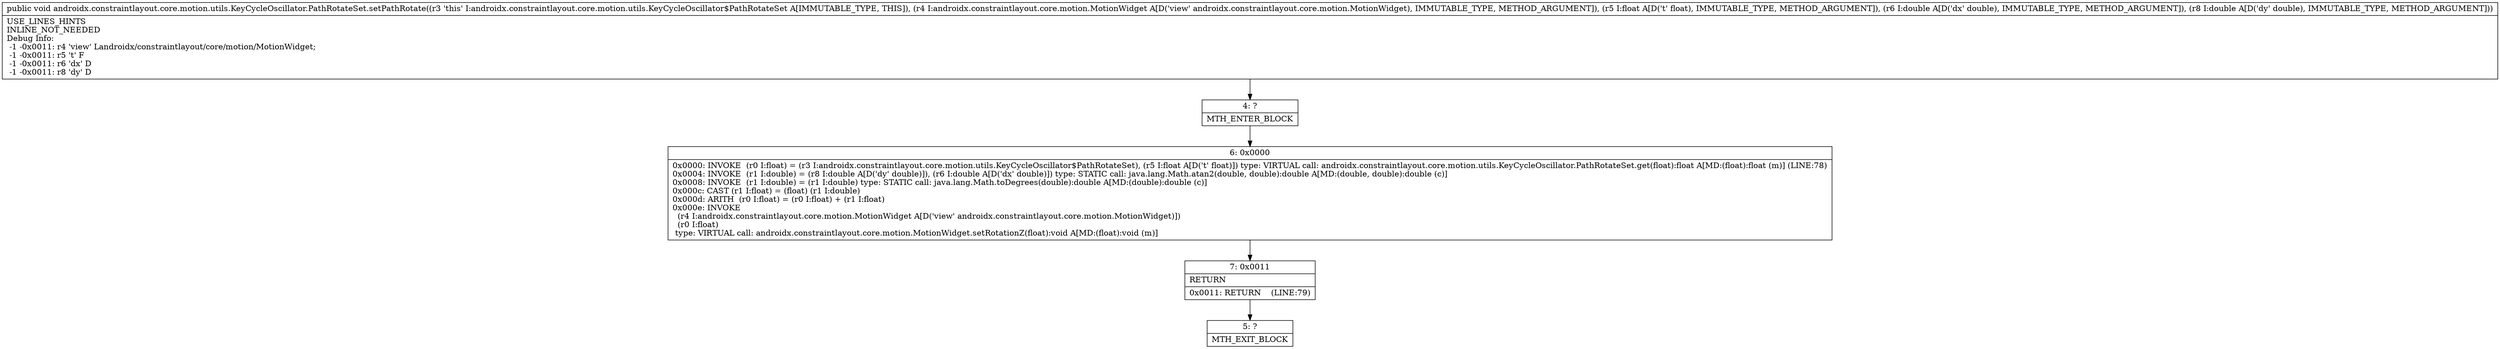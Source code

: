 digraph "CFG forandroidx.constraintlayout.core.motion.utils.KeyCycleOscillator.PathRotateSet.setPathRotate(Landroidx\/constraintlayout\/core\/motion\/MotionWidget;FDD)V" {
Node_4 [shape=record,label="{4\:\ ?|MTH_ENTER_BLOCK\l}"];
Node_6 [shape=record,label="{6\:\ 0x0000|0x0000: INVOKE  (r0 I:float) = (r3 I:androidx.constraintlayout.core.motion.utils.KeyCycleOscillator$PathRotateSet), (r5 I:float A[D('t' float)]) type: VIRTUAL call: androidx.constraintlayout.core.motion.utils.KeyCycleOscillator.PathRotateSet.get(float):float A[MD:(float):float (m)] (LINE:78)\l0x0004: INVOKE  (r1 I:double) = (r8 I:double A[D('dy' double)]), (r6 I:double A[D('dx' double)]) type: STATIC call: java.lang.Math.atan2(double, double):double A[MD:(double, double):double (c)]\l0x0008: INVOKE  (r1 I:double) = (r1 I:double) type: STATIC call: java.lang.Math.toDegrees(double):double A[MD:(double):double (c)]\l0x000c: CAST (r1 I:float) = (float) (r1 I:double) \l0x000d: ARITH  (r0 I:float) = (r0 I:float) + (r1 I:float) \l0x000e: INVOKE  \l  (r4 I:androidx.constraintlayout.core.motion.MotionWidget A[D('view' androidx.constraintlayout.core.motion.MotionWidget)])\l  (r0 I:float)\l type: VIRTUAL call: androidx.constraintlayout.core.motion.MotionWidget.setRotationZ(float):void A[MD:(float):void (m)]\l}"];
Node_7 [shape=record,label="{7\:\ 0x0011|RETURN\l|0x0011: RETURN    (LINE:79)\l}"];
Node_5 [shape=record,label="{5\:\ ?|MTH_EXIT_BLOCK\l}"];
MethodNode[shape=record,label="{public void androidx.constraintlayout.core.motion.utils.KeyCycleOscillator.PathRotateSet.setPathRotate((r3 'this' I:androidx.constraintlayout.core.motion.utils.KeyCycleOscillator$PathRotateSet A[IMMUTABLE_TYPE, THIS]), (r4 I:androidx.constraintlayout.core.motion.MotionWidget A[D('view' androidx.constraintlayout.core.motion.MotionWidget), IMMUTABLE_TYPE, METHOD_ARGUMENT]), (r5 I:float A[D('t' float), IMMUTABLE_TYPE, METHOD_ARGUMENT]), (r6 I:double A[D('dx' double), IMMUTABLE_TYPE, METHOD_ARGUMENT]), (r8 I:double A[D('dy' double), IMMUTABLE_TYPE, METHOD_ARGUMENT]))  | USE_LINES_HINTS\lINLINE_NOT_NEEDED\lDebug Info:\l  \-1 \-0x0011: r4 'view' Landroidx\/constraintlayout\/core\/motion\/MotionWidget;\l  \-1 \-0x0011: r5 't' F\l  \-1 \-0x0011: r6 'dx' D\l  \-1 \-0x0011: r8 'dy' D\l}"];
MethodNode -> Node_4;Node_4 -> Node_6;
Node_6 -> Node_7;
Node_7 -> Node_5;
}

